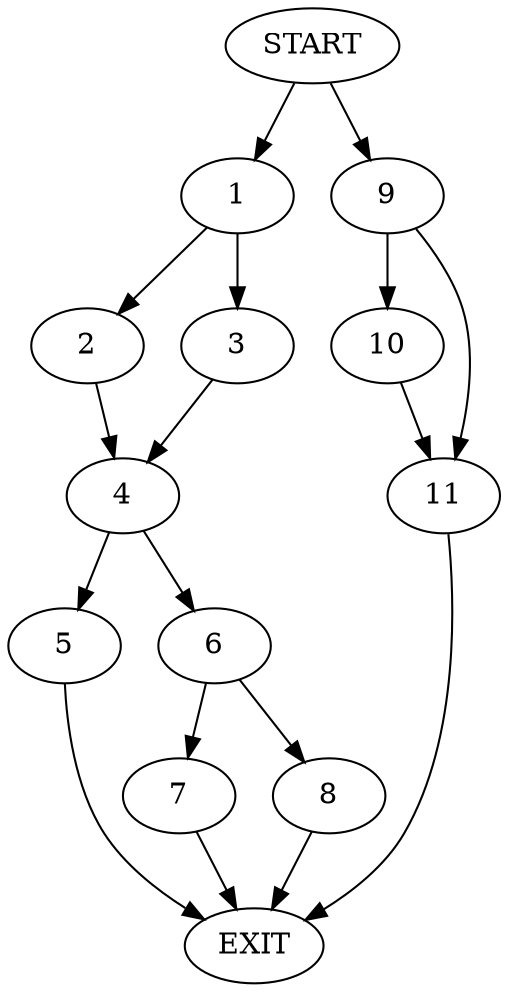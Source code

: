 digraph {
0 [label="START"]
12 [label="EXIT"]
0 -> 1
1 -> 2
1 -> 3
2 -> 4
3 -> 4
4 -> 5
4 -> 6
6 -> 7
6 -> 8
5 -> 12
8 -> 12
7 -> 12
0 -> 9
9 -> 10
9 -> 11
10 -> 11
11 -> 12
}
